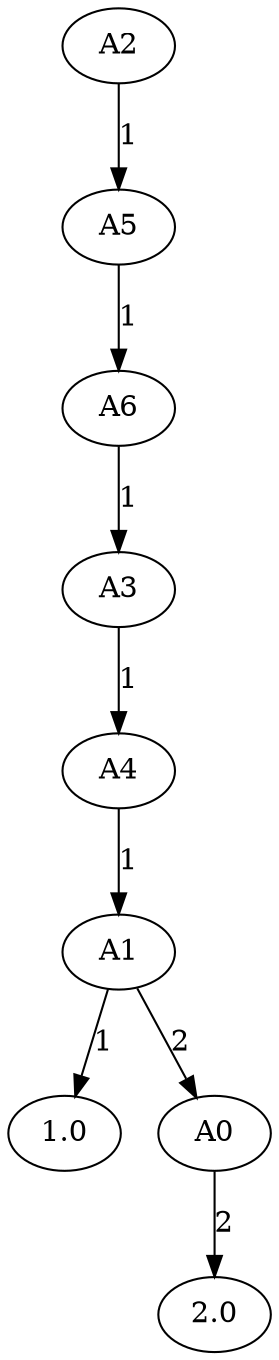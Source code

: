 // Decision tree with random importance
digraph {
	2 [label=A2]
	5 [label=A5]
	2 -> 5 [label=1]
	6 [label=A6]
	5 -> 6 [label=1]
	3 [label=A3]
	6 -> 3 [label=1]
	4 [label=A4]
	3 -> 4 [label=1]
	1 [label=A1]
	4 -> 1 [label=1]
	1.0 [label=1.0]
	1 -> 1.0 [label=1]
	0 [label=A0]
	1 -> 0 [label=2]
	2.0 [label=2.0]
	0 -> 2.0 [label=2]
}
